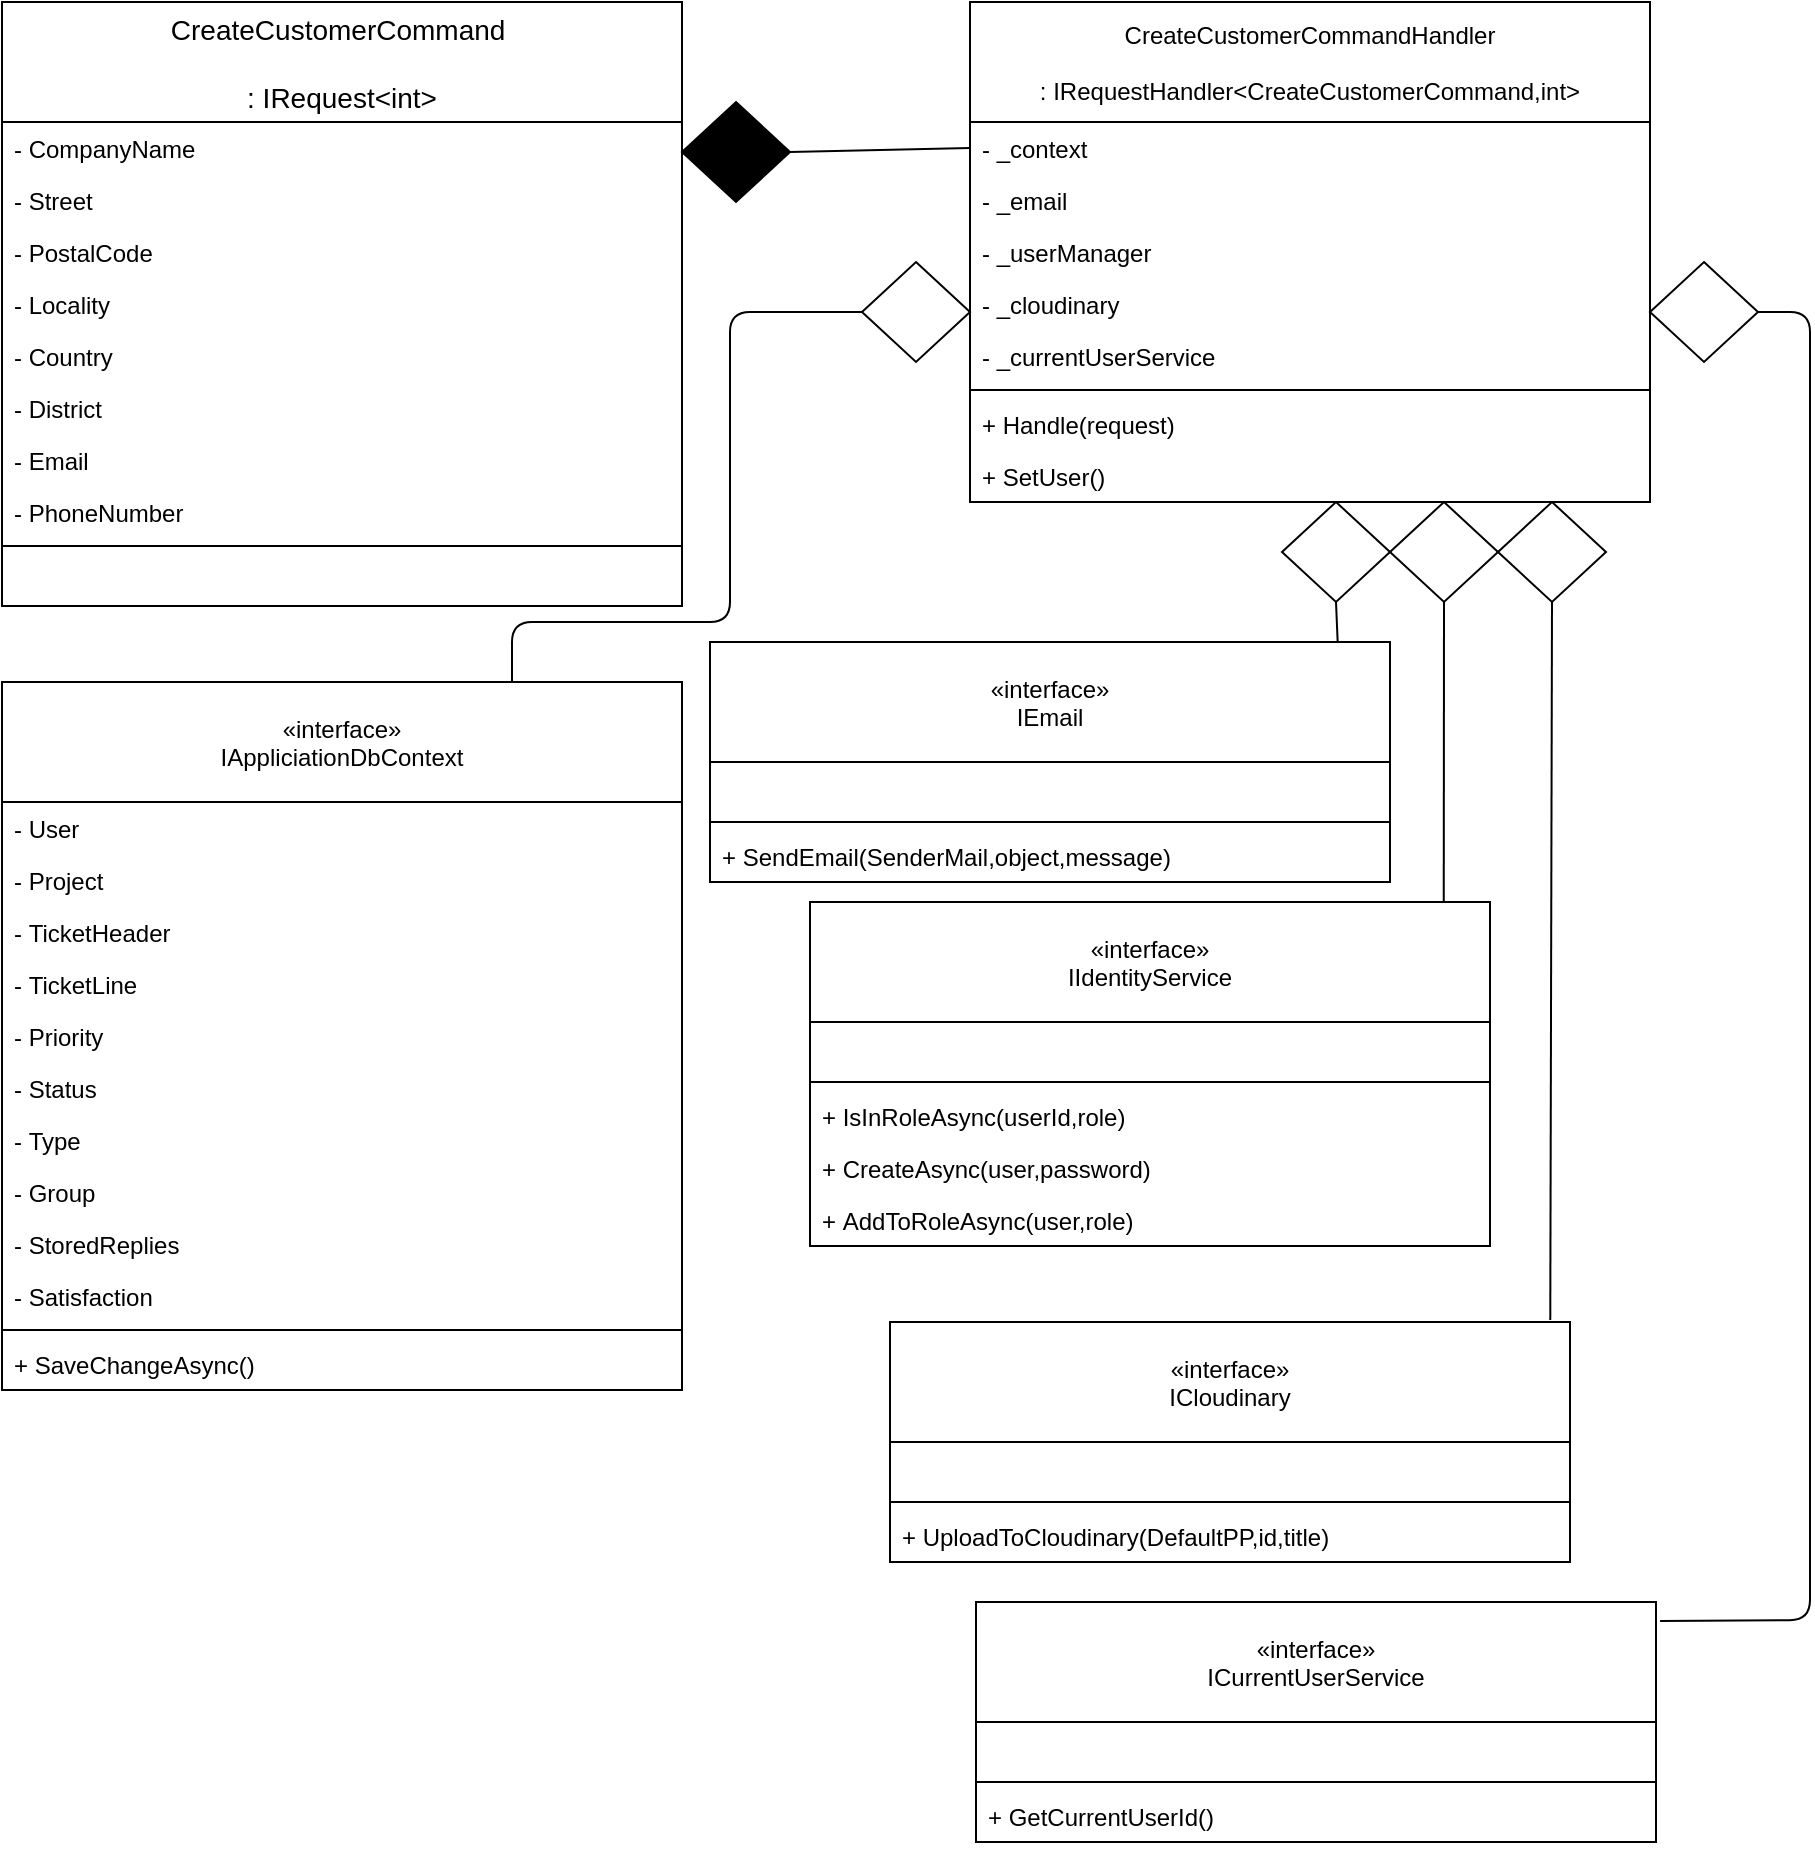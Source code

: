 <mxfile version="13.6.2" type="device"><diagram id="i-jKPdzmMxMsJHsrEuBs" name="Page-1"><mxGraphModel dx="4306" dy="1000" grid="1" gridSize="10" guides="1" tooltips="1" connect="1" arrows="1" fold="1" page="1" pageScale="1" pageWidth="827" pageHeight="1169" math="0" shadow="0"><root><mxCell id="0"/><mxCell id="1" parent="0"/><mxCell id="cprM1czSTGbPrdzX3GZU-150" value="CreateCustomerCommand &#10;&#10;: IRequest&lt;int&gt;" style="swimlane;fontStyle=0;childLayout=stackLayout;horizontal=1;startSize=60;horizontalStack=0;resizeParent=1;resizeParentMax=0;resizeLast=0;collapsible=1;marginBottom=0;align=center;fontSize=14;" parent="1" vertex="1"><mxGeometry x="-1654" y="30" width="340" height="302" as="geometry"/></mxCell><mxCell id="cprM1czSTGbPrdzX3GZU-171" value="- CompanyName" style="text;strokeColor=none;fillColor=none;align=left;verticalAlign=top;spacingLeft=4;spacingRight=4;overflow=hidden;rotatable=0;points=[[0,0.5],[1,0.5]];portConstraint=eastwest;" parent="cprM1czSTGbPrdzX3GZU-150" vertex="1"><mxGeometry y="60" width="340" height="26" as="geometry"/></mxCell><mxCell id="cprM1czSTGbPrdzX3GZU-173" value="- Street" style="text;strokeColor=none;fillColor=none;align=left;verticalAlign=top;spacingLeft=4;spacingRight=4;overflow=hidden;rotatable=0;points=[[0,0.5],[1,0.5]];portConstraint=eastwest;" parent="cprM1czSTGbPrdzX3GZU-150" vertex="1"><mxGeometry y="86" width="340" height="26" as="geometry"/></mxCell><mxCell id="cprM1czSTGbPrdzX3GZU-174" value="- PostalCode" style="text;strokeColor=none;fillColor=none;align=left;verticalAlign=top;spacingLeft=4;spacingRight=4;overflow=hidden;rotatable=0;points=[[0,0.5],[1,0.5]];portConstraint=eastwest;" parent="cprM1czSTGbPrdzX3GZU-150" vertex="1"><mxGeometry y="112" width="340" height="26" as="geometry"/></mxCell><mxCell id="cprM1czSTGbPrdzX3GZU-175" value="- Locality" style="text;strokeColor=none;fillColor=none;align=left;verticalAlign=top;spacingLeft=4;spacingRight=4;overflow=hidden;rotatable=0;points=[[0,0.5],[1,0.5]];portConstraint=eastwest;" parent="cprM1czSTGbPrdzX3GZU-150" vertex="1"><mxGeometry y="138" width="340" height="26" as="geometry"/></mxCell><mxCell id="cprM1czSTGbPrdzX3GZU-176" value="- Country" style="text;strokeColor=none;fillColor=none;align=left;verticalAlign=top;spacingLeft=4;spacingRight=4;overflow=hidden;rotatable=0;points=[[0,0.5],[1,0.5]];portConstraint=eastwest;" parent="cprM1czSTGbPrdzX3GZU-150" vertex="1"><mxGeometry y="164" width="340" height="26" as="geometry"/></mxCell><mxCell id="cprM1czSTGbPrdzX3GZU-177" value="- District" style="text;strokeColor=none;fillColor=none;align=left;verticalAlign=top;spacingLeft=4;spacingRight=4;overflow=hidden;rotatable=0;points=[[0,0.5],[1,0.5]];portConstraint=eastwest;" parent="cprM1czSTGbPrdzX3GZU-150" vertex="1"><mxGeometry y="190" width="340" height="26" as="geometry"/></mxCell><mxCell id="cprM1czSTGbPrdzX3GZU-178" value="- Email" style="text;strokeColor=none;fillColor=none;align=left;verticalAlign=top;spacingLeft=4;spacingRight=4;overflow=hidden;rotatable=0;points=[[0,0.5],[1,0.5]];portConstraint=eastwest;" parent="cprM1czSTGbPrdzX3GZU-150" vertex="1"><mxGeometry y="216" width="340" height="26" as="geometry"/></mxCell><mxCell id="cprM1czSTGbPrdzX3GZU-179" value="- PhoneNumber" style="text;strokeColor=none;fillColor=none;align=left;verticalAlign=top;spacingLeft=4;spacingRight=4;overflow=hidden;rotatable=0;points=[[0,0.5],[1,0.5]];portConstraint=eastwest;" parent="cprM1czSTGbPrdzX3GZU-150" vertex="1"><mxGeometry y="242" width="340" height="26" as="geometry"/></mxCell><mxCell id="JtPTw5LyBtAZoFWXdshl-2" value="" style="line;strokeWidth=1;fillColor=none;align=left;verticalAlign=middle;spacingTop=-1;spacingLeft=3;spacingRight=3;rotatable=0;labelPosition=right;points=[];portConstraint=eastwest;" parent="cprM1czSTGbPrdzX3GZU-150" vertex="1"><mxGeometry y="268" width="340" height="8" as="geometry"/></mxCell><mxCell id="JtPTw5LyBtAZoFWXdshl-1" value=" " style="text;strokeColor=none;fillColor=none;align=left;verticalAlign=top;spacingLeft=4;spacingRight=4;overflow=hidden;rotatable=0;points=[[0,0.5],[1,0.5]];portConstraint=eastwest;" parent="cprM1czSTGbPrdzX3GZU-150" vertex="1"><mxGeometry y="276" width="340" height="26" as="geometry"/></mxCell><mxCell id="cprM1czSTGbPrdzX3GZU-151" value="CreateCustomerCommandHandler&#10;&#10;: IRequestHandler&lt;CreateCustomerCommand,int&gt;" style="swimlane;fontStyle=0;childLayout=stackLayout;horizontal=1;startSize=60;fillColor=none;horizontalStack=0;resizeParent=1;resizeParentMax=0;resizeLast=0;collapsible=1;marginBottom=0;" parent="1" vertex="1"><mxGeometry x="-1170" y="30" width="340" height="250" as="geometry"/></mxCell><mxCell id="cprM1czSTGbPrdzX3GZU-152" value="- _context" style="text;strokeColor=none;fillColor=none;align=left;verticalAlign=top;spacingLeft=4;spacingRight=4;overflow=hidden;rotatable=0;points=[[0,0.5],[1,0.5]];portConstraint=eastwest;" parent="cprM1czSTGbPrdzX3GZU-151" vertex="1"><mxGeometry y="60" width="340" height="26" as="geometry"/></mxCell><mxCell id="cprM1czSTGbPrdzX3GZU-153" value="- _email" style="text;strokeColor=none;fillColor=none;align=left;verticalAlign=top;spacingLeft=4;spacingRight=4;overflow=hidden;rotatable=0;points=[[0,0.5],[1,0.5]];portConstraint=eastwest;" parent="cprM1czSTGbPrdzX3GZU-151" vertex="1"><mxGeometry y="86" width="340" height="26" as="geometry"/></mxCell><mxCell id="cprM1czSTGbPrdzX3GZU-154" value="- _userManager" style="text;strokeColor=none;fillColor=none;align=left;verticalAlign=top;spacingLeft=4;spacingRight=4;overflow=hidden;rotatable=0;points=[[0,0.5],[1,0.5]];portConstraint=eastwest;" parent="cprM1czSTGbPrdzX3GZU-151" vertex="1"><mxGeometry y="112" width="340" height="26" as="geometry"/></mxCell><mxCell id="cprM1czSTGbPrdzX3GZU-155" value="- _cloudinary" style="text;strokeColor=none;fillColor=none;align=left;verticalAlign=top;spacingLeft=4;spacingRight=4;overflow=hidden;rotatable=0;points=[[0,0.5],[1,0.5]];portConstraint=eastwest;" parent="cprM1czSTGbPrdzX3GZU-151" vertex="1"><mxGeometry y="138" width="340" height="26" as="geometry"/></mxCell><mxCell id="cprM1czSTGbPrdzX3GZU-172" value="- _currentUserService" style="text;strokeColor=none;fillColor=none;align=left;verticalAlign=top;spacingLeft=4;spacingRight=4;overflow=hidden;rotatable=0;points=[[0,0.5],[1,0.5]];portConstraint=eastwest;" parent="cprM1czSTGbPrdzX3GZU-151" vertex="1"><mxGeometry y="164" width="340" height="26" as="geometry"/></mxCell><mxCell id="JtPTw5LyBtAZoFWXdshl-22" value="" style="line;strokeWidth=1;fillColor=none;align=left;verticalAlign=middle;spacingTop=-1;spacingLeft=3;spacingRight=3;rotatable=0;labelPosition=right;points=[];portConstraint=eastwest;" parent="cprM1czSTGbPrdzX3GZU-151" vertex="1"><mxGeometry y="190" width="340" height="8" as="geometry"/></mxCell><mxCell id="JtPTw5LyBtAZoFWXdshl-21" value="+ Handle(request)" style="text;strokeColor=none;fillColor=none;align=left;verticalAlign=top;spacingLeft=4;spacingRight=4;overflow=hidden;rotatable=0;points=[[0,0.5],[1,0.5]];portConstraint=eastwest;" parent="cprM1czSTGbPrdzX3GZU-151" vertex="1"><mxGeometry y="198" width="340" height="26" as="geometry"/></mxCell><mxCell id="JtPTw5LyBtAZoFWXdshl-24" value="+ SetUser()" style="text;strokeColor=none;fillColor=none;align=left;verticalAlign=top;spacingLeft=4;spacingRight=4;overflow=hidden;rotatable=0;points=[[0,0.5],[1,0.5]];portConstraint=eastwest;" parent="cprM1czSTGbPrdzX3GZU-151" vertex="1"><mxGeometry y="224" width="340" height="26" as="geometry"/></mxCell><mxCell id="cprM1czSTGbPrdzX3GZU-158" value="" style="endArrow=none;html=1;entryX=0;entryY=0.5;entryDx=0;entryDy=0;exitX=1;exitY=0.5;exitDx=0;exitDy=0;exitPerimeter=0;" parent="1" source="cprM1czSTGbPrdzX3GZU-159" target="cprM1czSTGbPrdzX3GZU-152" edge="1"><mxGeometry width="50" height="50" relative="1" as="geometry"><mxPoint x="-1260" y="103" as="sourcePoint"/><mxPoint x="-1130" y="360" as="targetPoint"/></mxGeometry></mxCell><mxCell id="cprM1czSTGbPrdzX3GZU-159" value="" style="strokeWidth=1;html=1;shape=mxgraph.flowchart.decision;whiteSpace=wrap;fillColor=#000000;" parent="1" vertex="1"><mxGeometry x="-1314" y="80" width="54" height="50" as="geometry"/></mxCell><mxCell id="cprM1czSTGbPrdzX3GZU-160" value="" style="endArrow=none;html=1;entryX=0.75;entryY=0;entryDx=0;entryDy=0;exitX=0;exitY=0.5;exitDx=0;exitDy=0;exitPerimeter=0;" parent="1" source="cprM1czSTGbPrdzX3GZU-161" target="cprM1czSTGbPrdzX3GZU-139" edge="1"><mxGeometry width="50" height="50" relative="1" as="geometry"><mxPoint x="-1260" y="203" as="sourcePoint"/><mxPoint x="-1324" y="420" as="targetPoint"/><Array as="points"><mxPoint x="-1290" y="185"/><mxPoint x="-1290" y="340"/><mxPoint x="-1399" y="340"/></Array></mxGeometry></mxCell><mxCell id="cprM1czSTGbPrdzX3GZU-161" value="" style="strokeWidth=1;html=1;shape=mxgraph.flowchart.decision;whiteSpace=wrap;" parent="1" vertex="1"><mxGeometry x="-1224" y="160" width="54" height="50" as="geometry"/></mxCell><mxCell id="cprM1czSTGbPrdzX3GZU-162" value="" style="endArrow=none;html=1;entryX=0.923;entryY=-0.002;entryDx=0;entryDy=0;exitX=0.5;exitY=1;exitDx=0;exitDy=0;exitPerimeter=0;entryPerimeter=0;" parent="1" source="cprM1czSTGbPrdzX3GZU-163" target="cprM1czSTGbPrdzX3GZU-157" edge="1"><mxGeometry width="50" height="50" relative="1" as="geometry"><mxPoint x="-1096" y="237" as="sourcePoint"/><mxPoint x="-776" y="354" as="targetPoint"/></mxGeometry></mxCell><mxCell id="cprM1czSTGbPrdzX3GZU-163" value="" style="strokeWidth=1;html=1;shape=mxgraph.flowchart.decision;whiteSpace=wrap;" parent="1" vertex="1"><mxGeometry x="-1014" y="280" width="54" height="50" as="geometry"/></mxCell><mxCell id="cprM1czSTGbPrdzX3GZU-164" value="" style="endArrow=none;html=1;entryX=0.932;entryY=0;entryDx=0;entryDy=0;exitX=0.5;exitY=1;exitDx=0;exitDy=0;exitPerimeter=0;entryPerimeter=0;" parent="1" source="cprM1czSTGbPrdzX3GZU-165" target="cprM1czSTGbPrdzX3GZU-156" edge="1"><mxGeometry width="50" height="50" relative="1" as="geometry"><mxPoint x="-1042" y="237" as="sourcePoint"/><mxPoint x="-876.0" y="330" as="targetPoint"/></mxGeometry></mxCell><mxCell id="cprM1czSTGbPrdzX3GZU-165" value="" style="strokeWidth=1;html=1;shape=mxgraph.flowchart.decision;whiteSpace=wrap;" parent="1" vertex="1"><mxGeometry x="-960" y="280" width="54" height="50" as="geometry"/></mxCell><mxCell id="cprM1czSTGbPrdzX3GZU-166" value="" style="strokeWidth=1;html=1;shape=mxgraph.flowchart.decision;whiteSpace=wrap;" parent="1" vertex="1"><mxGeometry x="-906" y="280" width="54" height="50" as="geometry"/></mxCell><mxCell id="cprM1czSTGbPrdzX3GZU-167" value="" style="endArrow=none;html=1;exitX=0.5;exitY=1;exitDx=0;exitDy=0;exitPerimeter=0;entryX=0.971;entryY=-0.008;entryDx=0;entryDy=0;entryPerimeter=0;" parent="1" source="cprM1czSTGbPrdzX3GZU-166" target="cprM1czSTGbPrdzX3GZU-138" edge="1"><mxGeometry width="50" height="50" relative="1" as="geometry"><mxPoint x="-1018" y="236" as="sourcePoint"/><mxPoint x="-879" y="550" as="targetPoint"/></mxGeometry></mxCell><mxCell id="cprM1czSTGbPrdzX3GZU-169" value="" style="endArrow=none;html=1;exitX=1;exitY=0.5;exitDx=0;exitDy=0;exitPerimeter=0;entryX=1.006;entryY=0.079;entryDx=0;entryDy=0;entryPerimeter=0;" parent="1" source="cprM1czSTGbPrdzX3GZU-170" target="cprM1czSTGbPrdzX3GZU-168" edge="1"><mxGeometry width="50" height="50" relative="1" as="geometry"><mxPoint x="-964" y="352.69" as="sourcePoint"/><mxPoint x="-825.86" y="680.002" as="targetPoint"/><Array as="points"><mxPoint x="-750" y="185"/><mxPoint x="-750" y="839"/></Array></mxGeometry></mxCell><mxCell id="cprM1czSTGbPrdzX3GZU-170" value="" style="strokeWidth=1;html=1;shape=mxgraph.flowchart.decision;whiteSpace=wrap;" parent="1" vertex="1"><mxGeometry x="-830" y="160" width="54" height="50" as="geometry"/></mxCell><mxCell id="cprM1czSTGbPrdzX3GZU-139" value="«interface»&#10;IAppliciationDbContext" style="swimlane;fontStyle=0;childLayout=stackLayout;horizontal=1;startSize=60;fillColor=none;horizontalStack=0;resizeParent=1;resizeParentMax=0;resizeLast=0;collapsible=1;marginBottom=0;" parent="1" vertex="1"><mxGeometry x="-1654" y="370" width="340" height="354" as="geometry"/></mxCell><mxCell id="cprM1czSTGbPrdzX3GZU-140" value="- User" style="text;strokeColor=none;fillColor=none;align=left;verticalAlign=top;spacingLeft=4;spacingRight=4;overflow=hidden;rotatable=0;points=[[0,0.5],[1,0.5]];portConstraint=eastwest;" parent="cprM1czSTGbPrdzX3GZU-139" vertex="1"><mxGeometry y="60" width="340" height="26" as="geometry"/></mxCell><mxCell id="cprM1czSTGbPrdzX3GZU-141" value="- Project" style="text;strokeColor=none;fillColor=none;align=left;verticalAlign=top;spacingLeft=4;spacingRight=4;overflow=hidden;rotatable=0;points=[[0,0.5],[1,0.5]];portConstraint=eastwest;" parent="cprM1czSTGbPrdzX3GZU-139" vertex="1"><mxGeometry y="86" width="340" height="26" as="geometry"/></mxCell><mxCell id="cprM1czSTGbPrdzX3GZU-142" value="- TicketHeader" style="text;strokeColor=none;fillColor=none;align=left;verticalAlign=top;spacingLeft=4;spacingRight=4;overflow=hidden;rotatable=0;points=[[0,0.5],[1,0.5]];portConstraint=eastwest;" parent="cprM1czSTGbPrdzX3GZU-139" vertex="1"><mxGeometry y="112" width="340" height="26" as="geometry"/></mxCell><mxCell id="cprM1czSTGbPrdzX3GZU-143" value="- TicketLine" style="text;strokeColor=none;fillColor=none;align=left;verticalAlign=top;spacingLeft=4;spacingRight=4;overflow=hidden;rotatable=0;points=[[0,0.5],[1,0.5]];portConstraint=eastwest;" parent="cprM1czSTGbPrdzX3GZU-139" vertex="1"><mxGeometry y="138" width="340" height="26" as="geometry"/></mxCell><mxCell id="cprM1czSTGbPrdzX3GZU-144" value="- Priority" style="text;strokeColor=none;fillColor=none;align=left;verticalAlign=top;spacingLeft=4;spacingRight=4;overflow=hidden;rotatable=0;points=[[0,0.5],[1,0.5]];portConstraint=eastwest;" parent="cprM1czSTGbPrdzX3GZU-139" vertex="1"><mxGeometry y="164" width="340" height="26" as="geometry"/></mxCell><mxCell id="cprM1czSTGbPrdzX3GZU-145" value="- Status" style="text;strokeColor=none;fillColor=none;align=left;verticalAlign=top;spacingLeft=4;spacingRight=4;overflow=hidden;rotatable=0;points=[[0,0.5],[1,0.5]];portConstraint=eastwest;" parent="cprM1czSTGbPrdzX3GZU-139" vertex="1"><mxGeometry y="190" width="340" height="26" as="geometry"/></mxCell><mxCell id="cprM1czSTGbPrdzX3GZU-146" value="- Type" style="text;strokeColor=none;fillColor=none;align=left;verticalAlign=top;spacingLeft=4;spacingRight=4;overflow=hidden;rotatable=0;points=[[0,0.5],[1,0.5]];portConstraint=eastwest;" parent="cprM1czSTGbPrdzX3GZU-139" vertex="1"><mxGeometry y="216" width="340" height="26" as="geometry"/></mxCell><mxCell id="cprM1czSTGbPrdzX3GZU-147" value="- Group" style="text;strokeColor=none;fillColor=none;align=left;verticalAlign=top;spacingLeft=4;spacingRight=4;overflow=hidden;rotatable=0;points=[[0,0.5],[1,0.5]];portConstraint=eastwest;" parent="cprM1czSTGbPrdzX3GZU-139" vertex="1"><mxGeometry y="242" width="340" height="26" as="geometry"/></mxCell><mxCell id="cprM1czSTGbPrdzX3GZU-148" value="- StoredReplies" style="text;strokeColor=none;fillColor=none;align=left;verticalAlign=top;spacingLeft=4;spacingRight=4;overflow=hidden;rotatable=0;points=[[0,0.5],[1,0.5]];portConstraint=eastwest;" parent="cprM1czSTGbPrdzX3GZU-139" vertex="1"><mxGeometry y="268" width="340" height="26" as="geometry"/></mxCell><mxCell id="cprM1czSTGbPrdzX3GZU-149" value="- Satisfaction" style="text;strokeColor=none;fillColor=none;align=left;verticalAlign=top;spacingLeft=4;spacingRight=4;overflow=hidden;rotatable=0;points=[[0,0.5],[1,0.5]];portConstraint=eastwest;" parent="cprM1czSTGbPrdzX3GZU-139" vertex="1"><mxGeometry y="294" width="340" height="26" as="geometry"/></mxCell><mxCell id="JtPTw5LyBtAZoFWXdshl-3" value="" style="line;strokeWidth=1;fillColor=none;align=left;verticalAlign=middle;spacingTop=-1;spacingLeft=3;spacingRight=3;rotatable=0;labelPosition=right;points=[];portConstraint=eastwest;" parent="cprM1czSTGbPrdzX3GZU-139" vertex="1"><mxGeometry y="320" width="340" height="8" as="geometry"/></mxCell><mxCell id="JtPTw5LyBtAZoFWXdshl-4" value="+ SaveChangeAsync()" style="text;strokeColor=none;fillColor=none;align=left;verticalAlign=top;spacingLeft=4;spacingRight=4;overflow=hidden;rotatable=0;points=[[0,0.5],[1,0.5]];portConstraint=eastwest;" parent="cprM1czSTGbPrdzX3GZU-139" vertex="1"><mxGeometry y="328" width="340" height="26" as="geometry"/></mxCell><mxCell id="cprM1czSTGbPrdzX3GZU-157" value="«interface»&#10;IEmail" style="swimlane;fontStyle=0;childLayout=stackLayout;horizontal=1;startSize=60;fillColor=none;horizontalStack=0;resizeParent=1;resizeParentMax=0;resizeLast=0;collapsible=1;marginBottom=0;" parent="1" vertex="1"><mxGeometry x="-1300" y="350" width="340" height="120" as="geometry"/></mxCell><mxCell id="JtPTw5LyBtAZoFWXdshl-10" value=" " style="text;strokeColor=none;fillColor=none;align=left;verticalAlign=top;spacingLeft=4;spacingRight=4;overflow=hidden;rotatable=0;points=[[0,0.5],[1,0.5]];portConstraint=eastwest;" parent="cprM1czSTGbPrdzX3GZU-157" vertex="1"><mxGeometry y="60" width="340" height="26" as="geometry"/></mxCell><mxCell id="JtPTw5LyBtAZoFWXdshl-12" value="" style="line;strokeWidth=1;fillColor=none;align=left;verticalAlign=middle;spacingTop=-1;spacingLeft=3;spacingRight=3;rotatable=0;labelPosition=right;points=[];portConstraint=eastwest;" parent="cprM1czSTGbPrdzX3GZU-157" vertex="1"><mxGeometry y="86" width="340" height="8" as="geometry"/></mxCell><mxCell id="JtPTw5LyBtAZoFWXdshl-11" value="+ SendEmail(SenderMail,object,message)" style="text;strokeColor=none;fillColor=none;align=left;verticalAlign=top;spacingLeft=4;spacingRight=4;overflow=hidden;rotatable=0;points=[[0,0.5],[1,0.5]];portConstraint=eastwest;" parent="cprM1czSTGbPrdzX3GZU-157" vertex="1"><mxGeometry y="94" width="340" height="26" as="geometry"/></mxCell><mxCell id="cprM1czSTGbPrdzX3GZU-156" value="«interface»&#10;IIdentityService" style="swimlane;fontStyle=0;childLayout=stackLayout;horizontal=1;startSize=60;fillColor=none;horizontalStack=0;resizeParent=1;resizeParentMax=0;resizeLast=0;collapsible=1;marginBottom=0;" parent="1" vertex="1"><mxGeometry x="-1250" y="480" width="340" height="172" as="geometry"/></mxCell><mxCell id="JtPTw5LyBtAZoFWXdshl-9" value=" " style="text;strokeColor=none;fillColor=none;align=left;verticalAlign=top;spacingLeft=4;spacingRight=4;overflow=hidden;rotatable=0;points=[[0,0.5],[1,0.5]];portConstraint=eastwest;" parent="cprM1czSTGbPrdzX3GZU-156" vertex="1"><mxGeometry y="60" width="340" height="26" as="geometry"/></mxCell><mxCell id="JtPTw5LyBtAZoFWXdshl-16" value="" style="line;strokeWidth=1;fillColor=none;align=left;verticalAlign=middle;spacingTop=-1;spacingLeft=3;spacingRight=3;rotatable=0;labelPosition=right;points=[];portConstraint=eastwest;" parent="cprM1czSTGbPrdzX3GZU-156" vertex="1"><mxGeometry y="86" width="340" height="8" as="geometry"/></mxCell><mxCell id="JtPTw5LyBtAZoFWXdshl-15" value="+ IsInRoleAsync(userId,role)" style="text;strokeColor=none;fillColor=none;align=left;verticalAlign=top;spacingLeft=4;spacingRight=4;overflow=hidden;rotatable=0;points=[[0,0.5],[1,0.5]];portConstraint=eastwest;" parent="cprM1czSTGbPrdzX3GZU-156" vertex="1"><mxGeometry y="94" width="340" height="26" as="geometry"/></mxCell><mxCell id="JtPTw5LyBtAZoFWXdshl-25" value="+ CreateAsync(user,password)" style="text;strokeColor=none;fillColor=none;align=left;verticalAlign=top;spacingLeft=4;spacingRight=4;overflow=hidden;rotatable=0;points=[[0,0.5],[1,0.5]];portConstraint=eastwest;" parent="cprM1czSTGbPrdzX3GZU-156" vertex="1"><mxGeometry y="120" width="340" height="26" as="geometry"/></mxCell><mxCell id="JtPTw5LyBtAZoFWXdshl-26" value="+ AddToRoleAsync(user,role)" style="text;strokeColor=none;fillColor=none;align=left;verticalAlign=top;spacingLeft=4;spacingRight=4;overflow=hidden;rotatable=0;points=[[0,0.5],[1,0.5]];portConstraint=eastwest;" parent="cprM1czSTGbPrdzX3GZU-156" vertex="1"><mxGeometry y="146" width="340" height="26" as="geometry"/></mxCell><mxCell id="cprM1czSTGbPrdzX3GZU-168" value="«interface»&#10;ICurrentUserService" style="swimlane;fontStyle=0;childLayout=stackLayout;horizontal=1;startSize=60;fillColor=none;horizontalStack=0;resizeParent=1;resizeParentMax=0;resizeLast=0;collapsible=1;marginBottom=0;" parent="1" vertex="1"><mxGeometry x="-1167" y="830" width="340" height="120" as="geometry"/></mxCell><mxCell id="JtPTw5LyBtAZoFWXdshl-7" value=" " style="text;strokeColor=none;fillColor=none;align=left;verticalAlign=top;spacingLeft=4;spacingRight=4;overflow=hidden;rotatable=0;points=[[0,0.5],[1,0.5]];portConstraint=eastwest;" parent="cprM1czSTGbPrdzX3GZU-168" vertex="1"><mxGeometry y="60" width="340" height="26" as="geometry"/></mxCell><mxCell id="JtPTw5LyBtAZoFWXdshl-19" value="" style="line;strokeWidth=1;fillColor=none;align=left;verticalAlign=middle;spacingTop=-1;spacingLeft=3;spacingRight=3;rotatable=0;labelPosition=right;points=[];portConstraint=eastwest;" parent="cprM1czSTGbPrdzX3GZU-168" vertex="1"><mxGeometry y="86" width="340" height="8" as="geometry"/></mxCell><mxCell id="JtPTw5LyBtAZoFWXdshl-20" value="+ GetCurrentUserId()" style="text;strokeColor=none;fillColor=none;align=left;verticalAlign=top;spacingLeft=4;spacingRight=4;overflow=hidden;rotatable=0;points=[[0,0.5],[1,0.5]];portConstraint=eastwest;" parent="cprM1czSTGbPrdzX3GZU-168" vertex="1"><mxGeometry y="94" width="340" height="26" as="geometry"/></mxCell><mxCell id="cprM1czSTGbPrdzX3GZU-138" value="«interface»&#10;ICloudinary" style="swimlane;fontStyle=0;childLayout=stackLayout;horizontal=1;startSize=60;fillColor=none;horizontalStack=0;resizeParent=1;resizeParentMax=0;resizeLast=0;collapsible=1;marginBottom=0;" parent="1" vertex="1"><mxGeometry x="-1210" y="690" width="340" height="120" as="geometry"/></mxCell><mxCell id="JtPTw5LyBtAZoFWXdshl-8" value=" " style="text;strokeColor=none;fillColor=none;align=left;verticalAlign=top;spacingLeft=4;spacingRight=4;overflow=hidden;rotatable=0;points=[[0,0.5],[1,0.5]];portConstraint=eastwest;" parent="cprM1czSTGbPrdzX3GZU-138" vertex="1"><mxGeometry y="60" width="340" height="26" as="geometry"/></mxCell><mxCell id="JtPTw5LyBtAZoFWXdshl-17" value="" style="line;strokeWidth=1;fillColor=none;align=left;verticalAlign=middle;spacingTop=-1;spacingLeft=3;spacingRight=3;rotatable=0;labelPosition=right;points=[];portConstraint=eastwest;" parent="cprM1czSTGbPrdzX3GZU-138" vertex="1"><mxGeometry y="86" width="340" height="8" as="geometry"/></mxCell><mxCell id="JtPTw5LyBtAZoFWXdshl-18" value="+ UploadToCloudinary(DefaultPP,id,title)" style="text;strokeColor=none;fillColor=none;align=left;verticalAlign=top;spacingLeft=4;spacingRight=4;overflow=hidden;rotatable=0;points=[[0,0.5],[1,0.5]];portConstraint=eastwest;" parent="cprM1czSTGbPrdzX3GZU-138" vertex="1"><mxGeometry y="94" width="340" height="26" as="geometry"/></mxCell></root></mxGraphModel></diagram></mxfile>